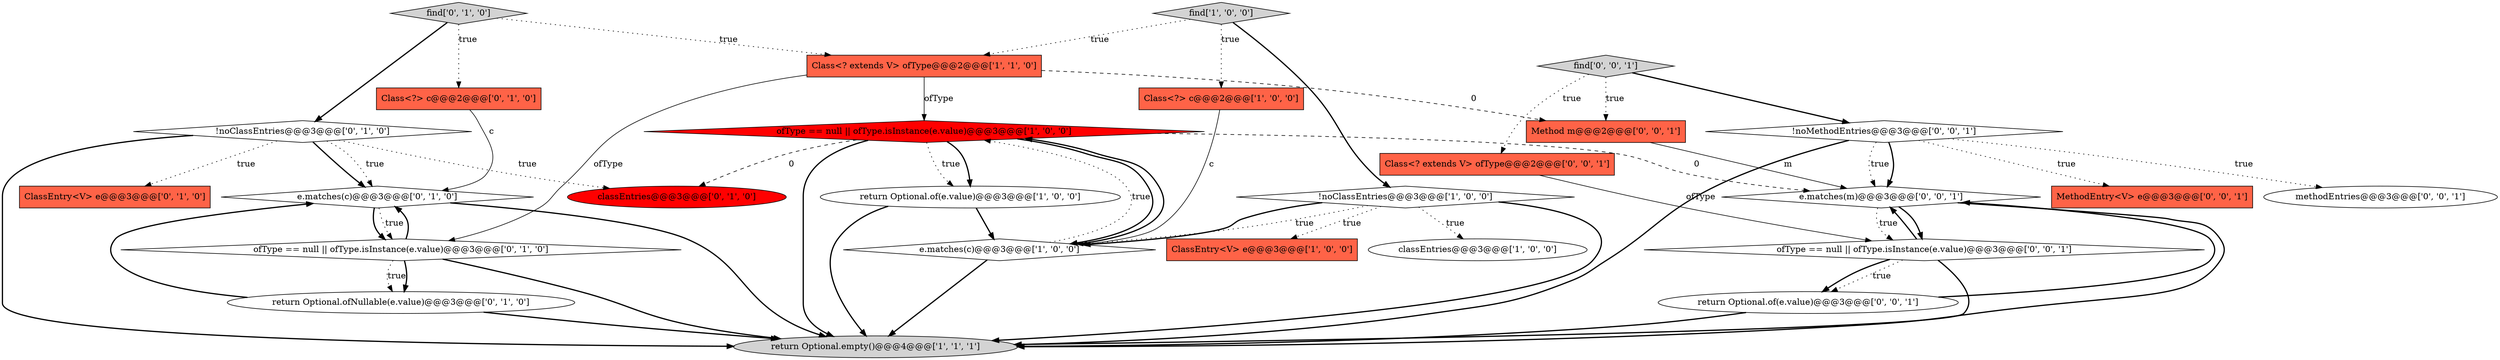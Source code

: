 digraph {
20 [style = filled, label = "methodEntries@@@3@@@['0', '0', '1']", fillcolor = white, shape = ellipse image = "AAA0AAABBB3BBB"];
25 [style = filled, label = "find['0', '0', '1']", fillcolor = lightgray, shape = diamond image = "AAA0AAABBB3BBB"];
15 [style = filled, label = "e.matches(c)@@@3@@@['0', '1', '0']", fillcolor = white, shape = diamond image = "AAA0AAABBB2BBB"];
19 [style = filled, label = "MethodEntry<V> e@@@3@@@['0', '0', '1']", fillcolor = tomato, shape = box image = "AAA0AAABBB3BBB"];
22 [style = filled, label = "return Optional.of(e.value)@@@3@@@['0', '0', '1']", fillcolor = white, shape = ellipse image = "AAA0AAABBB3BBB"];
11 [style = filled, label = "ofType == null || ofType.isInstance(e.value)@@@3@@@['0', '1', '0']", fillcolor = white, shape = diamond image = "AAA0AAABBB2BBB"];
0 [style = filled, label = "Class<?> c@@@2@@@['1', '0', '0']", fillcolor = tomato, shape = box image = "AAA0AAABBB1BBB"];
10 [style = filled, label = "!noClassEntries@@@3@@@['0', '1', '0']", fillcolor = white, shape = diamond image = "AAA0AAABBB2BBB"];
8 [style = filled, label = "ClassEntry<V> e@@@3@@@['1', '0', '0']", fillcolor = tomato, shape = box image = "AAA0AAABBB1BBB"];
13 [style = filled, label = "ClassEntry<V> e@@@3@@@['0', '1', '0']", fillcolor = tomato, shape = box image = "AAA0AAABBB2BBB"];
17 [style = filled, label = "classEntries@@@3@@@['0', '1', '0']", fillcolor = red, shape = ellipse image = "AAA1AAABBB2BBB"];
9 [style = filled, label = "ofType == null || ofType.isInstance(e.value)@@@3@@@['1', '0', '0']", fillcolor = red, shape = diamond image = "AAA1AAABBB1BBB"];
3 [style = filled, label = "e.matches(c)@@@3@@@['1', '0', '0']", fillcolor = white, shape = diamond image = "AAA0AAABBB1BBB"];
21 [style = filled, label = "ofType == null || ofType.isInstance(e.value)@@@3@@@['0', '0', '1']", fillcolor = white, shape = diamond image = "AAA0AAABBB3BBB"];
1 [style = filled, label = "return Optional.of(e.value)@@@3@@@['1', '0', '0']", fillcolor = white, shape = ellipse image = "AAA0AAABBB1BBB"];
5 [style = filled, label = "find['1', '0', '0']", fillcolor = lightgray, shape = diamond image = "AAA0AAABBB1BBB"];
18 [style = filled, label = "Class<? extends V> ofType@@@2@@@['0', '0', '1']", fillcolor = tomato, shape = box image = "AAA0AAABBB3BBB"];
14 [style = filled, label = "Class<?> c@@@2@@@['0', '1', '0']", fillcolor = tomato, shape = box image = "AAA0AAABBB2BBB"];
23 [style = filled, label = "!noMethodEntries@@@3@@@['0', '0', '1']", fillcolor = white, shape = diamond image = "AAA0AAABBB3BBB"];
24 [style = filled, label = "e.matches(m)@@@3@@@['0', '0', '1']", fillcolor = white, shape = diamond image = "AAA0AAABBB3BBB"];
26 [style = filled, label = "Method m@@@2@@@['0', '0', '1']", fillcolor = tomato, shape = box image = "AAA0AAABBB3BBB"];
2 [style = filled, label = "classEntries@@@3@@@['1', '0', '0']", fillcolor = white, shape = ellipse image = "AAA0AAABBB1BBB"];
6 [style = filled, label = "Class<? extends V> ofType@@@2@@@['1', '1', '0']", fillcolor = tomato, shape = box image = "AAA0AAABBB1BBB"];
16 [style = filled, label = "find['0', '1', '0']", fillcolor = lightgray, shape = diamond image = "AAA0AAABBB2BBB"];
4 [style = filled, label = "return Optional.empty()@@@4@@@['1', '1', '1']", fillcolor = lightgray, shape = ellipse image = "AAA0AAABBB1BBB"];
12 [style = filled, label = "return Optional.ofNullable(e.value)@@@3@@@['0', '1', '0']", fillcolor = white, shape = ellipse image = "AAA0AAABBB2BBB"];
7 [style = filled, label = "!noClassEntries@@@3@@@['1', '0', '0']", fillcolor = white, shape = diamond image = "AAA0AAABBB1BBB"];
7->2 [style = dotted, label="true"];
18->21 [style = solid, label="ofType"];
1->4 [style = bold, label=""];
10->15 [style = bold, label=""];
9->24 [style = dashed, label="0"];
16->10 [style = bold, label=""];
25->23 [style = bold, label=""];
9->4 [style = bold, label=""];
11->12 [style = dotted, label="true"];
11->4 [style = bold, label=""];
12->15 [style = bold, label=""];
1->3 [style = bold, label=""];
23->4 [style = bold, label=""];
5->6 [style = dotted, label="true"];
0->3 [style = solid, label="c"];
21->22 [style = dotted, label="true"];
11->12 [style = bold, label=""];
21->24 [style = bold, label=""];
5->0 [style = dotted, label="true"];
7->4 [style = bold, label=""];
3->9 [style = dotted, label="true"];
23->19 [style = dotted, label="true"];
3->4 [style = bold, label=""];
7->3 [style = bold, label=""];
11->15 [style = bold, label=""];
14->15 [style = solid, label="c"];
25->18 [style = dotted, label="true"];
10->17 [style = dotted, label="true"];
22->4 [style = bold, label=""];
10->15 [style = dotted, label="true"];
3->9 [style = bold, label=""];
23->20 [style = dotted, label="true"];
23->24 [style = bold, label=""];
24->4 [style = bold, label=""];
15->11 [style = bold, label=""];
6->9 [style = solid, label="ofType"];
10->13 [style = dotted, label="true"];
12->4 [style = bold, label=""];
24->21 [style = bold, label=""];
7->3 [style = dotted, label="true"];
21->22 [style = bold, label=""];
6->26 [style = dashed, label="0"];
9->17 [style = dashed, label="0"];
16->14 [style = dotted, label="true"];
15->4 [style = bold, label=""];
15->11 [style = dotted, label="true"];
9->1 [style = dotted, label="true"];
10->4 [style = bold, label=""];
9->3 [style = bold, label=""];
5->7 [style = bold, label=""];
26->24 [style = solid, label="m"];
6->11 [style = solid, label="ofType"];
22->24 [style = bold, label=""];
9->1 [style = bold, label=""];
7->8 [style = dotted, label="true"];
24->21 [style = dotted, label="true"];
23->24 [style = dotted, label="true"];
25->26 [style = dotted, label="true"];
16->6 [style = dotted, label="true"];
21->4 [style = bold, label=""];
}
